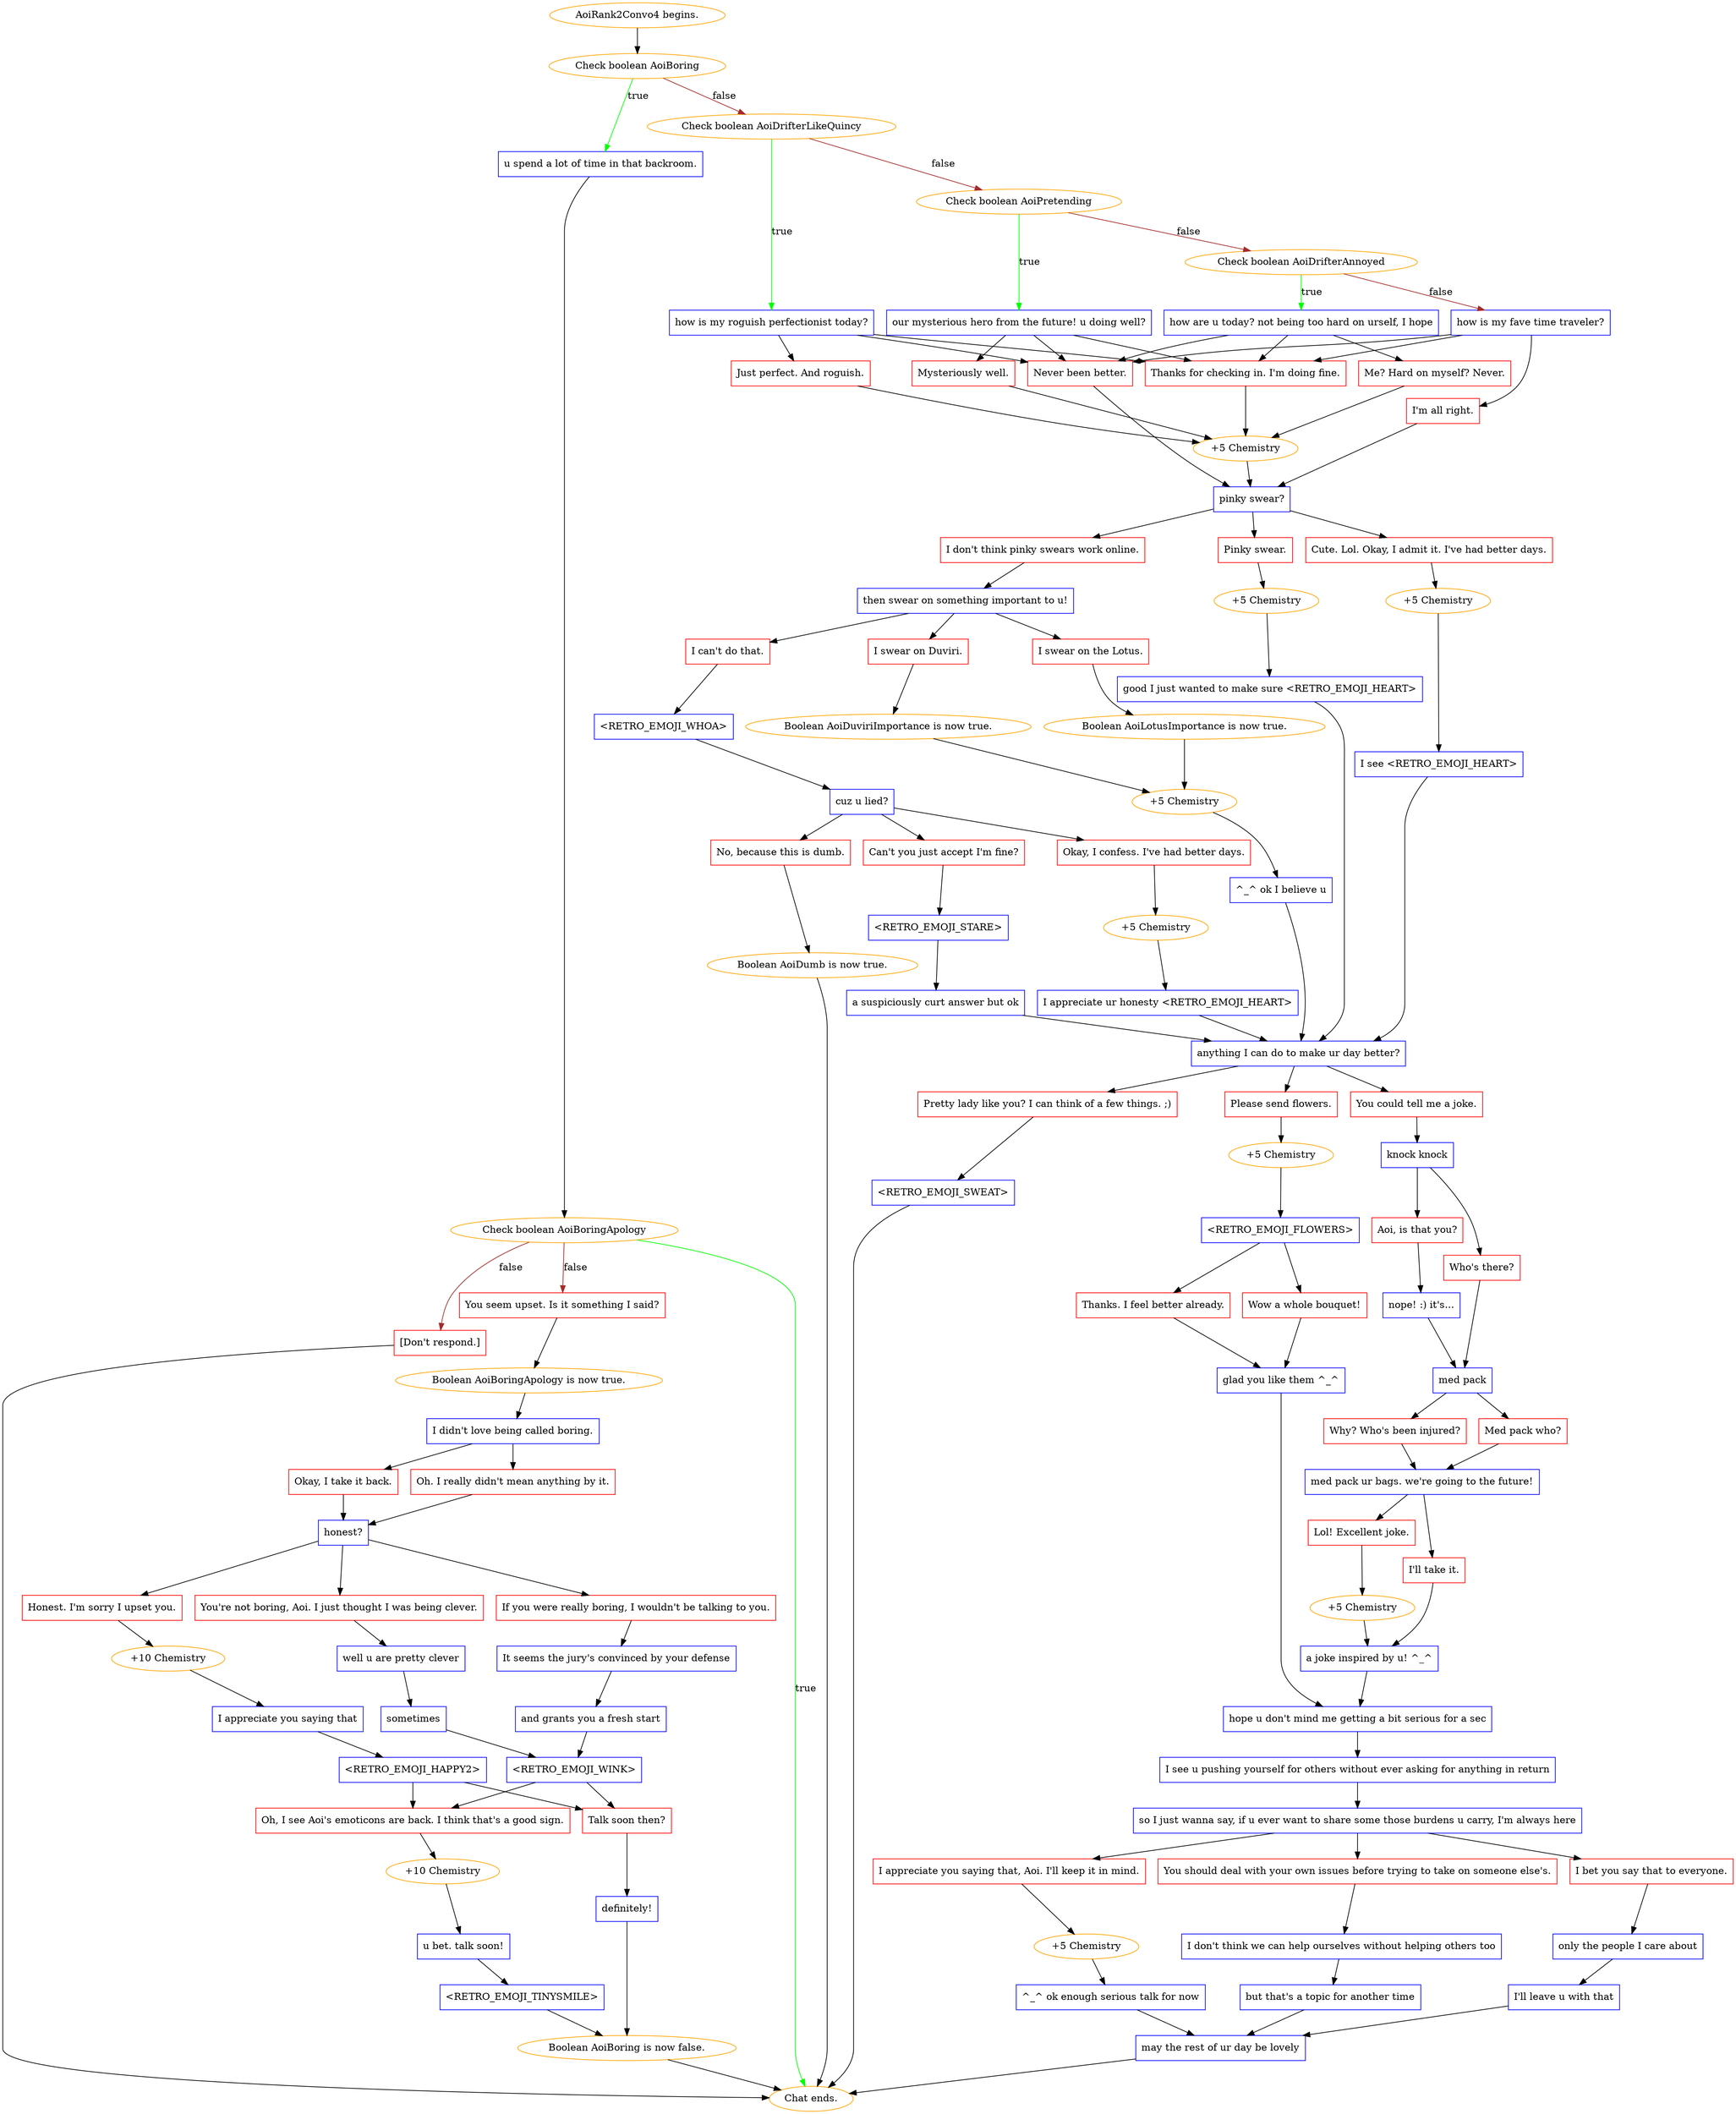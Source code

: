 digraph {
	"AoiRank2Convo4 begins." [color=orange];
		"AoiRank2Convo4 begins." -> j2444192993;
	j2444192993 [label="Check boolean AoiBoring",color=orange];
		j2444192993 -> j2877945118 [label=true,color=green];
		j2444192993 -> j748990130 [label=false,color=brown];
	j2877945118 [label="u spend a lot of time in that backroom.",shape=box,color=blue];
		j2877945118 -> j2670735249;
	j748990130 [label="Check boolean AoiDrifterLikeQuincy",color=orange];
		j748990130 -> j2196816093 [label=true,color=green];
		j748990130 -> j1686413138 [label=false,color=brown];
	j2670735249 [label="Check boolean AoiBoringApology",color=orange];
		j2670735249 -> "Chat ends." [label=true,color=green];
		j2670735249 -> j2663429815 [label=false,color=brown];
		j2670735249 -> j2144395856 [label=false,color=brown];
	j2196816093 [label="how is my roguish perfectionist today?",shape=box,color=blue];
		j2196816093 -> j2005084077;
		j2196816093 -> j31324732;
		j2196816093 -> j995612057;
	j1686413138 [label="Check boolean AoiPretending",color=orange];
		j1686413138 -> j1523147642 [label=true,color=green];
		j1686413138 -> j2989236235 [label=false,color=brown];
	"Chat ends." [color=orange];
	j2663429815 [label="You seem upset. Is it something I said?",shape=box,color=red];
		j2663429815 -> j2527985693;
	j2144395856 [label="[Don't respond.]",shape=box,color=red];
		j2144395856 -> "Chat ends.";
	j2005084077 [label="Just perfect. And roguish.",shape=box,color=red];
		j2005084077 -> j364067054;
	j31324732 [label="Thanks for checking in. I'm doing fine.",shape=box,color=red];
		j31324732 -> j364067054;
	j995612057 [label="Never been better.",shape=box,color=red];
		j995612057 -> j3877875446;
	j1523147642 [label="our mysterious hero from the future! u doing well?",shape=box,color=blue];
		j1523147642 -> j2101850224;
		j1523147642 -> j31324732;
		j1523147642 -> j995612057;
	j2989236235 [label="Check boolean AoiDrifterAnnoyed",color=orange];
		j2989236235 -> j3565911799 [label=true,color=green];
		j2989236235 -> j1657845659 [label=false,color=brown];
	j2527985693 [label="Boolean AoiBoringApology is now true.",color=orange];
		j2527985693 -> j181215687;
	j364067054 [label="+5 Chemistry",color=orange];
		j364067054 -> j3877875446;
	j3877875446 [label="pinky swear?",shape=box,color=blue];
		j3877875446 -> j2796410726;
		j3877875446 -> j1831958266;
		j3877875446 -> j1102557266;
	j2101850224 [label="Mysteriously well.",shape=box,color=red];
		j2101850224 -> j364067054;
	j3565911799 [label="how are u today? not being too hard on urself, I hope",shape=box,color=blue];
		j3565911799 -> j461370092;
		j3565911799 -> j31324732;
		j3565911799 -> j995612057;
	j1657845659 [label="how is my fave time traveler?",shape=box,color=blue];
		j1657845659 -> j2599196522;
		j1657845659 -> j31324732;
		j1657845659 -> j995612057;
	j181215687 [label="I didn't love being called boring.",shape=box,color=blue];
		j181215687 -> j2491666548;
		j181215687 -> j3645708978;
	j2796410726 [label="Pinky swear.",shape=box,color=red];
		j2796410726 -> j425214118;
	j1831958266 [label="Cute. Lol. Okay, I admit it. I've had better days.",shape=box,color=red];
		j1831958266 -> j1421869764;
	j1102557266 [label="I don't think pinky swears work online.",shape=box,color=red];
		j1102557266 -> j2720975316;
	j461370092 [label="Me? Hard on myself? Never.",shape=box,color=red];
		j461370092 -> j364067054;
	j2599196522 [label="I'm all right.",shape=box,color=red];
		j2599196522 -> j3877875446;
	j2491666548 [label="Oh. I really didn't mean anything by it.",shape=box,color=red];
		j2491666548 -> j3318439564;
	j3645708978 [label="Okay, I take it back.",shape=box,color=red];
		j3645708978 -> j3318439564;
	j425214118 [label="+5 Chemistry",color=orange];
		j425214118 -> j825141631;
	j1421869764 [label="+5 Chemistry",color=orange];
		j1421869764 -> j1578679769;
	j2720975316 [label="then swear on something important to u!",shape=box,color=blue];
		j2720975316 -> j2083101946;
		j2720975316 -> j2110844695;
		j2720975316 -> j3099769975;
	j3318439564 [label="honest?",shape=box,color=blue];
		j3318439564 -> j828150646;
		j3318439564 -> j1450010204;
		j3318439564 -> j3285672698;
	j825141631 [label="good I just wanted to make sure <RETRO_EMOJI_HEART>",shape=box,color=blue];
		j825141631 -> j360728063;
	j1578679769 [label="I see <RETRO_EMOJI_HEART>",shape=box,color=blue];
		j1578679769 -> j360728063;
	j2083101946 [label="I can't do that.",shape=box,color=red];
		j2083101946 -> j1969999953;
	j2110844695 [label="I swear on the Lotus.",shape=box,color=red];
		j2110844695 -> j3208678406;
	j3099769975 [label="I swear on Duviri.",shape=box,color=red];
		j3099769975 -> j2419616004;
	j828150646 [label="Honest. I'm sorry I upset you.",shape=box,color=red];
		j828150646 -> j708921084;
	j1450010204 [label="You're not boring, Aoi. I just thought I was being clever.",shape=box,color=red];
		j1450010204 -> j2726778501;
	j3285672698 [label="If you were really boring, I wouldn't be talking to you.",shape=box,color=red];
		j3285672698 -> j706181194;
	j360728063 [label="anything I can do to make ur day better?",shape=box,color=blue];
		j360728063 -> j3623515919;
		j360728063 -> j2225375604;
		j360728063 -> j2633826519;
	j1969999953 [label="<RETRO_EMOJI_WHOA>",shape=box,color=blue];
		j1969999953 -> j4102873346;
	j3208678406 [label="Boolean AoiLotusImportance is now true.",color=orange];
		j3208678406 -> j275187312;
	j2419616004 [label="Boolean AoiDuviriImportance is now true.",color=orange];
		j2419616004 -> j275187312;
	j708921084 [label="+10 Chemistry",color=orange];
		j708921084 -> j980349562;
	j2726778501 [label="well u are pretty clever",shape=box,color=blue];
		j2726778501 -> j2059725385;
	j706181194 [label="It seems the jury's convinced by your defense",shape=box,color=blue];
		j706181194 -> j3091787254;
	j3623515919 [label="You could tell me a joke.",shape=box,color=red];
		j3623515919 -> j3528991124;
	j2225375604 [label="Please send flowers.",shape=box,color=red];
		j2225375604 -> j2743671589;
	j2633826519 [label="Pretty lady like you? I can think of a few things. ;)",shape=box,color=red];
		j2633826519 -> j168179579;
	j4102873346 [label="cuz u lied?",shape=box,color=blue];
		j4102873346 -> j1067470097;
		j4102873346 -> j833340862;
		j4102873346 -> j1431568429;
	j275187312 [label="+5 Chemistry",color=orange];
		j275187312 -> j2365345559;
	j980349562 [label="I appreciate you saying that",shape=box,color=blue];
		j980349562 -> j2227012435;
	j2059725385 [label="sometimes",shape=box,color=blue];
		j2059725385 -> j1256333655;
	j3091787254 [label="and grants you a fresh start",shape=box,color=blue];
		j3091787254 -> j1256333655;
	j3528991124 [label="knock knock",shape=box,color=blue];
		j3528991124 -> j2717905577;
		j3528991124 -> j923198087;
	j2743671589 [label="+5 Chemistry",color=orange];
		j2743671589 -> j1731080430;
	j168179579 [label="<RETRO_EMOJI_SWEAT>",shape=box,color=blue];
		j168179579 -> "Chat ends.";
	j1067470097 [label="Okay, I confess. I've had better days.",shape=box,color=red];
		j1067470097 -> j1313053517;
	j833340862 [label="No, because this is dumb.",shape=box,color=red];
		j833340862 -> j4113623176;
	j1431568429 [label="Can't you just accept I'm fine?",shape=box,color=red];
		j1431568429 -> j1157755877;
	j2365345559 [label="^_^ ok I believe u",shape=box,color=blue];
		j2365345559 -> j360728063;
	j2227012435 [label="<RETRO_EMOJI_HAPPY2>",shape=box,color=blue];
		j2227012435 -> j2660287534;
		j2227012435 -> j654668171;
	j1256333655 [label="<RETRO_EMOJI_WINK>",shape=box,color=blue];
		j1256333655 -> j2660287534;
		j1256333655 -> j654668171;
	j2717905577 [label="Who's there?",shape=box,color=red];
		j2717905577 -> j285774007;
	j923198087 [label="Aoi, is that you?",shape=box,color=red];
		j923198087 -> j676497568;
	j1731080430 [label="<RETRO_EMOJI_FLOWERS>",shape=box,color=blue];
		j1731080430 -> j2727755410;
		j1731080430 -> j2558053205;
	j1313053517 [label="+5 Chemistry",color=orange];
		j1313053517 -> j1422660894;
	j4113623176 [label="Boolean AoiDumb is now true.",color=orange];
		j4113623176 -> "Chat ends.";
	j1157755877 [label="<RETRO_EMOJI_STARE>",shape=box,color=blue];
		j1157755877 -> j498995923;
	j2660287534 [label="Talk soon then?",shape=box,color=red];
		j2660287534 -> j229726318;
	j654668171 [label="Oh, I see Aoi's emoticons are back. I think that's a good sign.",shape=box,color=red];
		j654668171 -> j3155712559;
	j285774007 [label="med pack",shape=box,color=blue];
		j285774007 -> j1834806211;
		j285774007 -> j3437384888;
	j676497568 [label="nope! :) it's...",shape=box,color=blue];
		j676497568 -> j285774007;
	j2727755410 [label="Thanks. I feel better already.",shape=box,color=red];
		j2727755410 -> j1064832396;
	j2558053205 [label="Wow a whole bouquet!",shape=box,color=red];
		j2558053205 -> j1064832396;
	j1422660894 [label="I appreciate ur honesty <RETRO_EMOJI_HEART>",shape=box,color=blue];
		j1422660894 -> j360728063;
	j498995923 [label="a suspiciously curt answer but ok",shape=box,color=blue];
		j498995923 -> j360728063;
	j229726318 [label="definitely!",shape=box,color=blue];
		j229726318 -> j1984221796;
	j3155712559 [label="+10 Chemistry",color=orange];
		j3155712559 -> j1632428882;
	j1834806211 [label="Med pack who?",shape=box,color=red];
		j1834806211 -> j3713974111;
	j3437384888 [label="Why? Who's been injured?",shape=box,color=red];
		j3437384888 -> j3713974111;
	j1064832396 [label="glad you like them ^_^",shape=box,color=blue];
		j1064832396 -> j390064812;
	j1984221796 [label="Boolean AoiBoring is now false.",color=orange];
		j1984221796 -> "Chat ends.";
	j1632428882 [label="u bet. talk soon!",shape=box,color=blue];
		j1632428882 -> j3248434141;
	j3713974111 [label="med pack ur bags. we're going to the future!",shape=box,color=blue];
		j3713974111 -> j1177043678;
		j3713974111 -> j3164680103;
	j390064812 [label="hope u don't mind me getting a bit serious for a sec",shape=box,color=blue];
		j390064812 -> j4054974821;
	j3248434141 [label="<RETRO_EMOJI_TINYSMILE>",shape=box,color=blue];
		j3248434141 -> j1984221796;
	j1177043678 [label="Lol! Excellent joke.",shape=box,color=red];
		j1177043678 -> j3389462018;
	j3164680103 [label="I'll take it.",shape=box,color=red];
		j3164680103 -> j2354488413;
	j4054974821 [label="I see u pushing yourself for others without ever asking for anything in return",shape=box,color=blue];
		j4054974821 -> j4062474835;
	j3389462018 [label="+5 Chemistry",color=orange];
		j3389462018 -> j2354488413;
	j2354488413 [label="a joke inspired by u! ^_^",shape=box,color=blue];
		j2354488413 -> j390064812;
	j4062474835 [label="so I just wanna say, if u ever want to share some those burdens u carry, I'm always here",shape=box,color=blue];
		j4062474835 -> j1582933534;
		j4062474835 -> j941250904;
		j4062474835 -> j238669922;
	j1582933534 [label="I appreciate you saying that, Aoi. I'll keep it in mind.",shape=box,color=red];
		j1582933534 -> j891470094;
	j941250904 [label="You should deal with your own issues before trying to take on someone else's.",shape=box,color=red];
		j941250904 -> j53647097;
	j238669922 [label="I bet you say that to everyone.",shape=box,color=red];
		j238669922 -> j1485714097;
	j891470094 [label="+5 Chemistry",color=orange];
		j891470094 -> j3459934880;
	j53647097 [label="I don't think we can help ourselves without helping others too",shape=box,color=blue];
		j53647097 -> j780840451;
	j1485714097 [label="only the people I care about",shape=box,color=blue];
		j1485714097 -> j2749597032;
	j3459934880 [label="^_^ ok enough serious talk for now",shape=box,color=blue];
		j3459934880 -> j3930023301;
	j780840451 [label="but that's a topic for another time",shape=box,color=blue];
		j780840451 -> j3930023301;
	j2749597032 [label="I'll leave u with that",shape=box,color=blue];
		j2749597032 -> j3930023301;
	j3930023301 [label="may the rest of ur day be lovely",shape=box,color=blue];
		j3930023301 -> "Chat ends.";
}